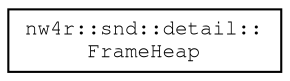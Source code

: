 digraph "Graphical Class Hierarchy"
{
 // LATEX_PDF_SIZE
  edge [fontname="FreeMono",fontsize="10",labelfontname="FreeMono",labelfontsize="10"];
  node [fontname="FreeMono",fontsize="10",shape=record];
  rankdir="LR";
  Node0 [label="nw4r::snd::detail::\lFrameHeap",height=0.2,width=0.4,color="black", fillcolor="white", style="filled",URL="$structnw4r_1_1snd_1_1detail_1_1_frame_heap.html",tooltip=" "];
}
